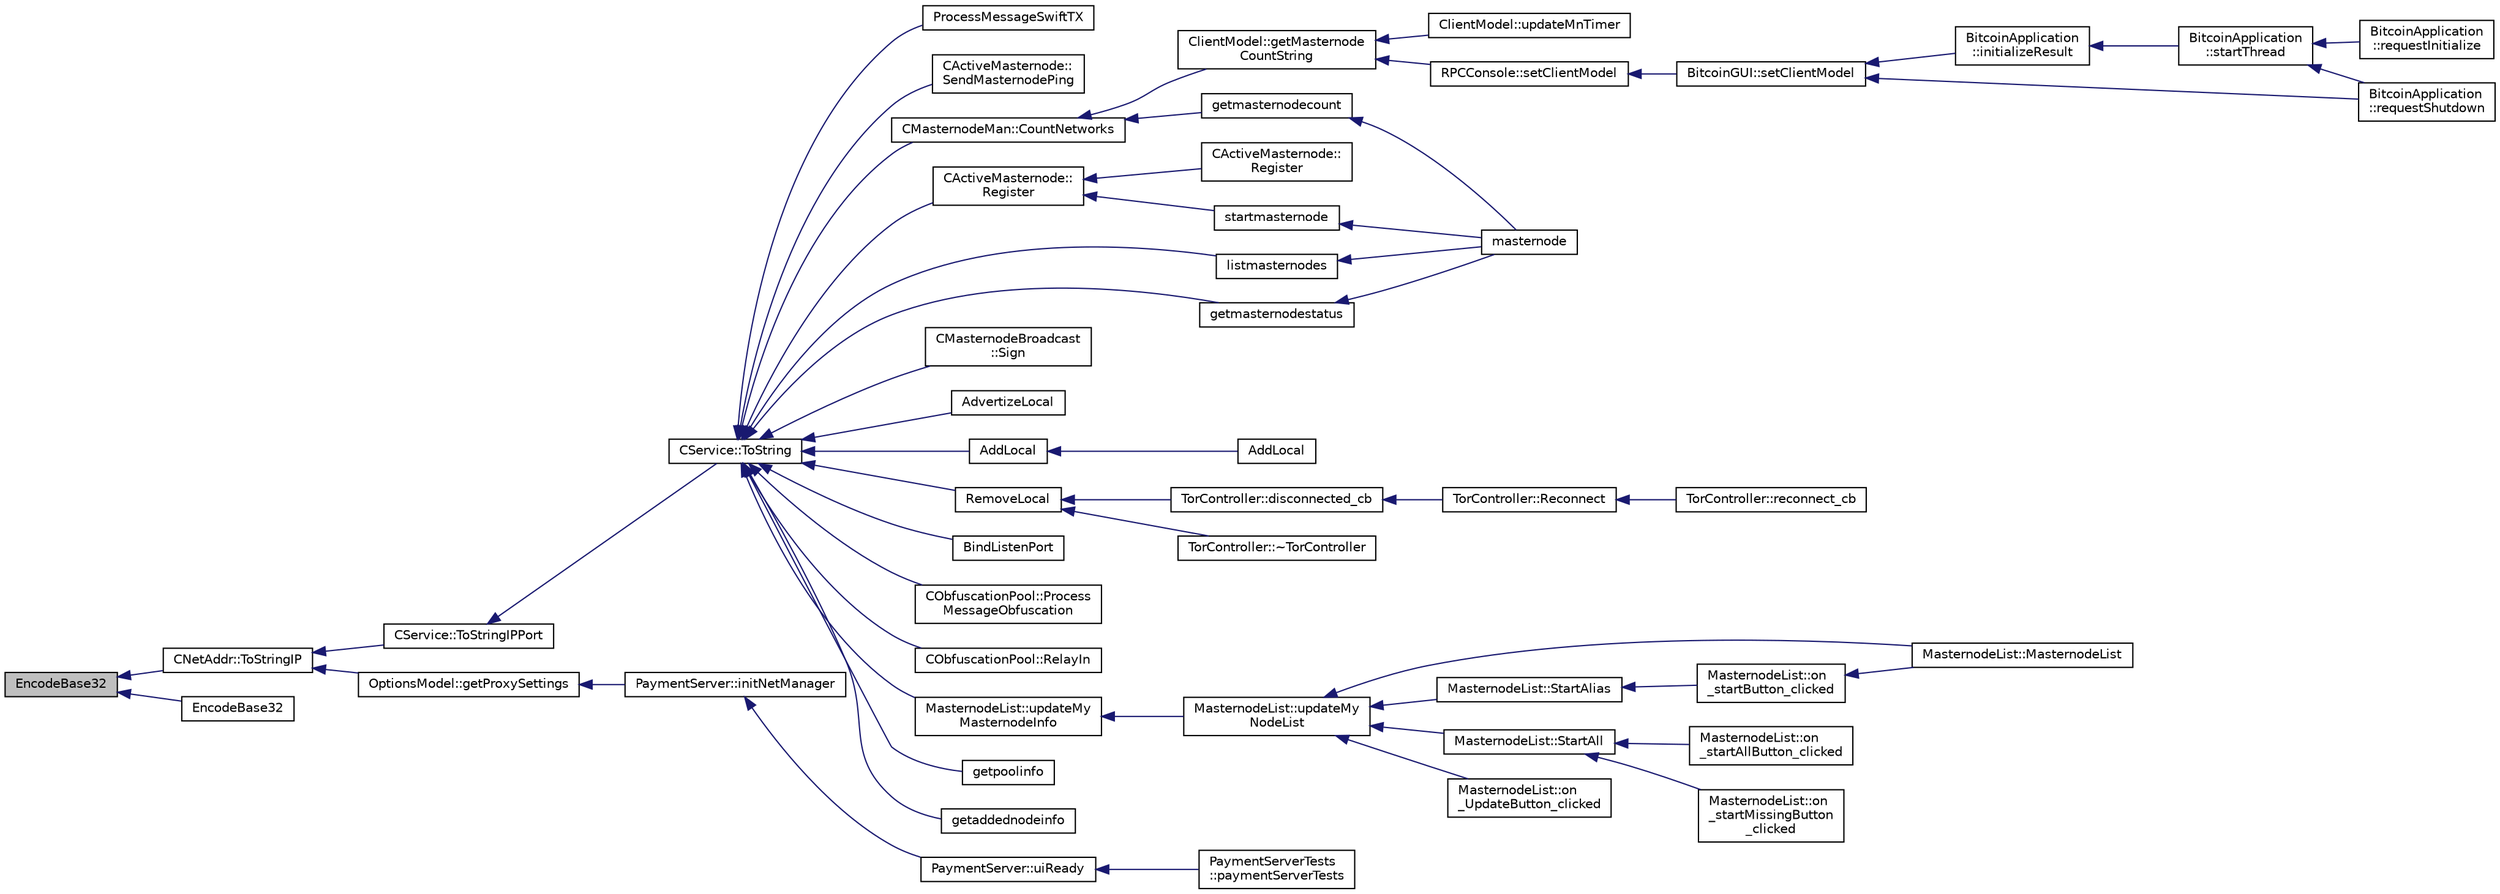digraph "EncodeBase32"
{
  edge [fontname="Helvetica",fontsize="10",labelfontname="Helvetica",labelfontsize="10"];
  node [fontname="Helvetica",fontsize="10",shape=record];
  rankdir="LR";
  Node43 [label="EncodeBase32",height=0.2,width=0.4,color="black", fillcolor="grey75", style="filled", fontcolor="black"];
  Node43 -> Node44 [dir="back",color="midnightblue",fontsize="10",style="solid",fontname="Helvetica"];
  Node44 [label="CNetAddr::ToStringIP",height=0.2,width=0.4,color="black", fillcolor="white", style="filled",URL="$class_c_net_addr.html#a0c8d9b5ed3824546ff4dccca3b28b073"];
  Node44 -> Node45 [dir="back",color="midnightblue",fontsize="10",style="solid",fontname="Helvetica"];
  Node45 [label="CService::ToStringIPPort",height=0.2,width=0.4,color="black", fillcolor="white", style="filled",URL="$class_c_service.html#a224204c838b12eeb49ca7eabe6f75004"];
  Node45 -> Node46 [dir="back",color="midnightblue",fontsize="10",style="solid",fontname="Helvetica"];
  Node46 [label="CService::ToString",height=0.2,width=0.4,color="black", fillcolor="white", style="filled",URL="$class_c_service.html#a225473158bc07c87a6a862160d73cfea"];
  Node46 -> Node47 [dir="back",color="midnightblue",fontsize="10",style="solid",fontname="Helvetica"];
  Node47 [label="CActiveMasternode::\lSendMasternodePing",height=0.2,width=0.4,color="black", fillcolor="white", style="filled",URL="$class_c_active_masternode.html#ae30a82106f2c0b6875344e39e49393c2",tooltip="Ping Masternode. "];
  Node46 -> Node48 [dir="back",color="midnightblue",fontsize="10",style="solid",fontname="Helvetica"];
  Node48 [label="CActiveMasternode::\lRegister",height=0.2,width=0.4,color="black", fillcolor="white", style="filled",URL="$class_c_active_masternode.html#ac53ffe35960cdf312e813de5942a9584",tooltip="Register any Masternode. "];
  Node48 -> Node49 [dir="back",color="midnightblue",fontsize="10",style="solid",fontname="Helvetica"];
  Node49 [label="CActiveMasternode::\lRegister",height=0.2,width=0.4,color="black", fillcolor="white", style="filled",URL="$class_c_active_masternode.html#a99e26870efec1ea98738cda1a5a85702",tooltip="Register remote Masternode. "];
  Node48 -> Node50 [dir="back",color="midnightblue",fontsize="10",style="solid",fontname="Helvetica"];
  Node50 [label="startmasternode",height=0.2,width=0.4,color="black", fillcolor="white", style="filled",URL="$rpcmasternode_8cpp.html#ab37c9f565d5d9dbb3e695422e3474b00"];
  Node50 -> Node51 [dir="back",color="midnightblue",fontsize="10",style="solid",fontname="Helvetica"];
  Node51 [label="masternode",height=0.2,width=0.4,color="black", fillcolor="white", style="filled",URL="$rpcmasternode_8cpp.html#a30609e443aeb47c29ed0878d16b1b5e1"];
  Node46 -> Node52 [dir="back",color="midnightblue",fontsize="10",style="solid",fontname="Helvetica"];
  Node52 [label="CMasternodeBroadcast\l::Sign",height=0.2,width=0.4,color="black", fillcolor="white", style="filled",URL="$class_c_masternode_broadcast.html#a60496c36bcb74c3f5516faac1a08b376"];
  Node46 -> Node53 [dir="back",color="midnightblue",fontsize="10",style="solid",fontname="Helvetica"];
  Node53 [label="CMasternodeMan::CountNetworks",height=0.2,width=0.4,color="black", fillcolor="white", style="filled",URL="$class_c_masternode_man.html#ad9c856855690a334742d7044c7166a2a"];
  Node53 -> Node54 [dir="back",color="midnightblue",fontsize="10",style="solid",fontname="Helvetica"];
  Node54 [label="ClientModel::getMasternode\lCountString",height=0.2,width=0.4,color="black", fillcolor="white", style="filled",URL="$class_client_model.html#ab8dae86e417c050723fee66420a333ed"];
  Node54 -> Node55 [dir="back",color="midnightblue",fontsize="10",style="solid",fontname="Helvetica"];
  Node55 [label="ClientModel::updateMnTimer",height=0.2,width=0.4,color="black", fillcolor="white", style="filled",URL="$class_client_model.html#a2c343f22834086eb6e6172dbcaf6426c"];
  Node54 -> Node56 [dir="back",color="midnightblue",fontsize="10",style="solid",fontname="Helvetica"];
  Node56 [label="RPCConsole::setClientModel",height=0.2,width=0.4,color="black", fillcolor="white", style="filled",URL="$class_r_p_c_console.html#a355349a33664a07628e9ca22a60f5fa7"];
  Node56 -> Node57 [dir="back",color="midnightblue",fontsize="10",style="solid",fontname="Helvetica"];
  Node57 [label="BitcoinGUI::setClientModel",height=0.2,width=0.4,color="black", fillcolor="white", style="filled",URL="$class_bitcoin_g_u_i.html#a99d71e1f8478ab937ce2522c8d3815e3",tooltip="Set the client model. "];
  Node57 -> Node58 [dir="back",color="midnightblue",fontsize="10",style="solid",fontname="Helvetica"];
  Node58 [label="BitcoinApplication\l::requestShutdown",height=0.2,width=0.4,color="black", fillcolor="white", style="filled",URL="$class_bitcoin_application.html#a37c560d4c04d14a6da151b82caf8888f",tooltip="Request core shutdown. "];
  Node57 -> Node59 [dir="back",color="midnightblue",fontsize="10",style="solid",fontname="Helvetica"];
  Node59 [label="BitcoinApplication\l::initializeResult",height=0.2,width=0.4,color="black", fillcolor="white", style="filled",URL="$class_bitcoin_application.html#aceb08b4063e4fb264cf11cf7f9edd969"];
  Node59 -> Node60 [dir="back",color="midnightblue",fontsize="10",style="solid",fontname="Helvetica"];
  Node60 [label="BitcoinApplication\l::startThread",height=0.2,width=0.4,color="black", fillcolor="white", style="filled",URL="$class_bitcoin_application.html#a61afce9356e452c53ad4c83f5ca19df8"];
  Node60 -> Node61 [dir="back",color="midnightblue",fontsize="10",style="solid",fontname="Helvetica"];
  Node61 [label="BitcoinApplication\l::requestInitialize",height=0.2,width=0.4,color="black", fillcolor="white", style="filled",URL="$class_bitcoin_application.html#ade19c44b87b00b6b19b433caf4c22ba6",tooltip="Request core initialization. "];
  Node60 -> Node58 [dir="back",color="midnightblue",fontsize="10",style="solid",fontname="Helvetica"];
  Node53 -> Node62 [dir="back",color="midnightblue",fontsize="10",style="solid",fontname="Helvetica"];
  Node62 [label="getmasternodecount",height=0.2,width=0.4,color="black", fillcolor="white", style="filled",URL="$rpcmasternode_8cpp.html#af5cafe7e6498c3c5629dfc95bbf8d6cd"];
  Node62 -> Node51 [dir="back",color="midnightblue",fontsize="10",style="solid",fontname="Helvetica"];
  Node46 -> Node63 [dir="back",color="midnightblue",fontsize="10",style="solid",fontname="Helvetica"];
  Node63 [label="AdvertizeLocal",height=0.2,width=0.4,color="black", fillcolor="white", style="filled",URL="$net_8h.html#a049abe300398a68bfbd8ec6afc6046a9"];
  Node46 -> Node64 [dir="back",color="midnightblue",fontsize="10",style="solid",fontname="Helvetica"];
  Node64 [label="AddLocal",height=0.2,width=0.4,color="black", fillcolor="white", style="filled",URL="$net_8h.html#a337d6af198a6b0d75f830e56da9b91e9"];
  Node64 -> Node65 [dir="back",color="midnightblue",fontsize="10",style="solid",fontname="Helvetica"];
  Node65 [label="AddLocal",height=0.2,width=0.4,color="black", fillcolor="white", style="filled",URL="$net_8h.html#abda4e8f87772f9a9d9d8f52a93791ffc"];
  Node46 -> Node66 [dir="back",color="midnightblue",fontsize="10",style="solid",fontname="Helvetica"];
  Node66 [label="RemoveLocal",height=0.2,width=0.4,color="black", fillcolor="white", style="filled",URL="$net_8h.html#a040c40f60af5f50a128fc1aac4cb5ebd"];
  Node66 -> Node67 [dir="back",color="midnightblue",fontsize="10",style="solid",fontname="Helvetica"];
  Node67 [label="TorController::~TorController",height=0.2,width=0.4,color="black", fillcolor="white", style="filled",URL="$class_tor_controller.html#a98c6b822f4a60da7847a974607b95963"];
  Node66 -> Node68 [dir="back",color="midnightblue",fontsize="10",style="solid",fontname="Helvetica"];
  Node68 [label="TorController::disconnected_cb",height=0.2,width=0.4,color="black", fillcolor="white", style="filled",URL="$class_tor_controller.html#a81392f33f0c7e069762668ec3a757075",tooltip="Callback after connection lost or failed connection attempt. "];
  Node68 -> Node69 [dir="back",color="midnightblue",fontsize="10",style="solid",fontname="Helvetica"];
  Node69 [label="TorController::Reconnect",height=0.2,width=0.4,color="black", fillcolor="white", style="filled",URL="$class_tor_controller.html#ae5d4304836fce79574ec540c5ada8269",tooltip="Reconnect, after getting disconnected. "];
  Node69 -> Node70 [dir="back",color="midnightblue",fontsize="10",style="solid",fontname="Helvetica"];
  Node70 [label="TorController::reconnect_cb",height=0.2,width=0.4,color="black", fillcolor="white", style="filled",URL="$class_tor_controller.html#a2fa9614b4fa0e24c57f443b3c56f835c",tooltip="Callback for reconnect timer. "];
  Node46 -> Node71 [dir="back",color="midnightblue",fontsize="10",style="solid",fontname="Helvetica"];
  Node71 [label="BindListenPort",height=0.2,width=0.4,color="black", fillcolor="white", style="filled",URL="$net_8cpp.html#a9aace0157891faf517375c634647029a"];
  Node46 -> Node72 [dir="back",color="midnightblue",fontsize="10",style="solid",fontname="Helvetica"];
  Node72 [label="CObfuscationPool::Process\lMessageObfuscation",height=0.2,width=0.4,color="black", fillcolor="white", style="filled",URL="$class_c_obfuscation_pool.html#a9018f786df376b190c391bbf774be9d6",tooltip="Process a Obfuscation message using the Obfuscation protocol. "];
  Node46 -> Node73 [dir="back",color="midnightblue",fontsize="10",style="solid",fontname="Helvetica"];
  Node73 [label="CObfuscationPool::RelayIn",height=0.2,width=0.4,color="black", fillcolor="white", style="filled",URL="$class_c_obfuscation_pool.html#ab49e7abe067bbc0b610a12750d4f5bf2"];
  Node46 -> Node74 [dir="back",color="midnightblue",fontsize="10",style="solid",fontname="Helvetica"];
  Node74 [label="MasternodeList::updateMy\lMasternodeInfo",height=0.2,width=0.4,color="black", fillcolor="white", style="filled",URL="$class_masternode_list.html#aab24be7fcf713ad32d557e163cbd3d8d"];
  Node74 -> Node75 [dir="back",color="midnightblue",fontsize="10",style="solid",fontname="Helvetica"];
  Node75 [label="MasternodeList::updateMy\lNodeList",height=0.2,width=0.4,color="black", fillcolor="white", style="filled",URL="$class_masternode_list.html#abfb8462c699669f75f7a8005089bdb0a"];
  Node75 -> Node76 [dir="back",color="midnightblue",fontsize="10",style="solid",fontname="Helvetica"];
  Node76 [label="MasternodeList::MasternodeList",height=0.2,width=0.4,color="black", fillcolor="white", style="filled",URL="$class_masternode_list.html#a341c2ce3e55eecb90f8733c72af375c4"];
  Node75 -> Node77 [dir="back",color="midnightblue",fontsize="10",style="solid",fontname="Helvetica"];
  Node77 [label="MasternodeList::StartAlias",height=0.2,width=0.4,color="black", fillcolor="white", style="filled",URL="$class_masternode_list.html#ab3a42d1c66f3b28e9843335d8ce0178d"];
  Node77 -> Node78 [dir="back",color="midnightblue",fontsize="10",style="solid",fontname="Helvetica"];
  Node78 [label="MasternodeList::on\l_startButton_clicked",height=0.2,width=0.4,color="black", fillcolor="white", style="filled",URL="$class_masternode_list.html#a4370755b1dcdbf4a9396108c2b7ae76a"];
  Node78 -> Node76 [dir="back",color="midnightblue",fontsize="10",style="solid",fontname="Helvetica"];
  Node75 -> Node79 [dir="back",color="midnightblue",fontsize="10",style="solid",fontname="Helvetica"];
  Node79 [label="MasternodeList::StartAll",height=0.2,width=0.4,color="black", fillcolor="white", style="filled",URL="$class_masternode_list.html#a0ebd5301adf7567e6a82550ba6d02ccc"];
  Node79 -> Node80 [dir="back",color="midnightblue",fontsize="10",style="solid",fontname="Helvetica"];
  Node80 [label="MasternodeList::on\l_startAllButton_clicked",height=0.2,width=0.4,color="black", fillcolor="white", style="filled",URL="$class_masternode_list.html#a12e7d7a66cc6ce787fb5de9babfd7358"];
  Node79 -> Node81 [dir="back",color="midnightblue",fontsize="10",style="solid",fontname="Helvetica"];
  Node81 [label="MasternodeList::on\l_startMissingButton\l_clicked",height=0.2,width=0.4,color="black", fillcolor="white", style="filled",URL="$class_masternode_list.html#a559cf1011eede788d0416c7390e25145"];
  Node75 -> Node82 [dir="back",color="midnightblue",fontsize="10",style="solid",fontname="Helvetica"];
  Node82 [label="MasternodeList::on\l_UpdateButton_clicked",height=0.2,width=0.4,color="black", fillcolor="white", style="filled",URL="$class_masternode_list.html#ac16494ee5cfb2ac1dfed8af6e5b8f443"];
  Node46 -> Node83 [dir="back",color="midnightblue",fontsize="10",style="solid",fontname="Helvetica"];
  Node83 [label="getpoolinfo",height=0.2,width=0.4,color="black", fillcolor="white", style="filled",URL="$rpcmasternode_8cpp.html#aea4471c128eb07bb1b70b4344ac38564"];
  Node46 -> Node84 [dir="back",color="midnightblue",fontsize="10",style="solid",fontname="Helvetica"];
  Node84 [label="listmasternodes",height=0.2,width=0.4,color="black", fillcolor="white", style="filled",URL="$rpcmasternode_8cpp.html#a7670cc32a8bffbd99760becd8d33357a"];
  Node84 -> Node51 [dir="back",color="midnightblue",fontsize="10",style="solid",fontname="Helvetica"];
  Node46 -> Node85 [dir="back",color="midnightblue",fontsize="10",style="solid",fontname="Helvetica"];
  Node85 [label="getmasternodestatus",height=0.2,width=0.4,color="black", fillcolor="white", style="filled",URL="$rpcmasternode_8cpp.html#abef23ff79746db353d81f356e3fe938e"];
  Node85 -> Node51 [dir="back",color="midnightblue",fontsize="10",style="solid",fontname="Helvetica"];
  Node46 -> Node86 [dir="back",color="midnightblue",fontsize="10",style="solid",fontname="Helvetica"];
  Node86 [label="getaddednodeinfo",height=0.2,width=0.4,color="black", fillcolor="white", style="filled",URL="$rpcnet_8cpp.html#a2a6994d3b180c8e9ce81e0da65a41bb3"];
  Node46 -> Node87 [dir="back",color="midnightblue",fontsize="10",style="solid",fontname="Helvetica"];
  Node87 [label="ProcessMessageSwiftTX",height=0.2,width=0.4,color="black", fillcolor="white", style="filled",URL="$swifttx_8h.html#a155e5c12fe35b2b4129c46ba9b66b06f"];
  Node44 -> Node88 [dir="back",color="midnightblue",fontsize="10",style="solid",fontname="Helvetica"];
  Node88 [label="OptionsModel::getProxySettings",height=0.2,width=0.4,color="black", fillcolor="white", style="filled",URL="$class_options_model.html#a0fa582a801df3753c2c50840c40bb350"];
  Node88 -> Node89 [dir="back",color="midnightblue",fontsize="10",style="solid",fontname="Helvetica"];
  Node89 [label="PaymentServer::initNetManager",height=0.2,width=0.4,color="black", fillcolor="white", style="filled",URL="$class_payment_server.html#a2f94f2c3e12d03199870e17008535302"];
  Node89 -> Node90 [dir="back",color="midnightblue",fontsize="10",style="solid",fontname="Helvetica"];
  Node90 [label="PaymentServer::uiReady",height=0.2,width=0.4,color="black", fillcolor="white", style="filled",URL="$class_payment_server.html#abb6c65fabbf97ba95381997ca9cd6993"];
  Node90 -> Node91 [dir="back",color="midnightblue",fontsize="10",style="solid",fontname="Helvetica"];
  Node91 [label="PaymentServerTests\l::paymentServerTests",height=0.2,width=0.4,color="black", fillcolor="white", style="filled",URL="$class_payment_server_tests.html#a82c8a7437bfc26c28619b954a5ee8cad"];
  Node43 -> Node92 [dir="back",color="midnightblue",fontsize="10",style="solid",fontname="Helvetica"];
  Node92 [label="EncodeBase32",height=0.2,width=0.4,color="black", fillcolor="white", style="filled",URL="$utilstrencodings_8cpp.html#aa4484ee0b7560f87051606f109e5d96a"];
}
